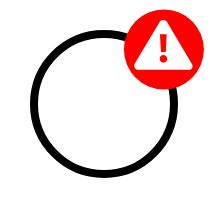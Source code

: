 <mxfile version="20.2.8"><diagram id="J2OuSg8uE9UjYtb7iVZ3" name="Seite-1"><mxGraphModel dx="424" dy="289" grid="1" gridSize="10" guides="1" tooltips="1" connect="1" arrows="1" fold="1" page="1" pageScale="1" pageWidth="827" pageHeight="1169" math="0" shadow="0"><root><mxCell id="0"/><mxCell id="1" parent="0"/><mxCell id="2fzbyC-D7VHDUG5oGD5O-2" value="" style="whiteSpace=wrap;html=1;aspect=fixed;fillColor=none;strokeColor=none;" vertex="1" parent="1"><mxGeometry x="33.75" y="63.75" width="102.5" height="102.5" as="geometry"/></mxCell><mxCell id="hAJaRdIYze2g09QByDpZ-1" value="" style="ellipse;whiteSpace=wrap;html=1;aspect=fixed;strokeWidth=4;" parent="1" vertex="1"><mxGeometry x="50" y="80" width="70" height="70" as="geometry"/></mxCell><mxCell id="pNUTQX9ijJW0onmUyjxs-1" value="" style="ellipse;whiteSpace=wrap;html=1;aspect=fixed;strokeWidth=0;fillColor=#FF0000;strokeColor=none;" parent="1" vertex="1"><mxGeometry x="94.71" y="67.5" width="40" height="40" as="geometry"/></mxCell><mxCell id="na2XEyX6FowcAoHF-cJp-3" value="" style="verticalLabelPosition=bottom;html=1;verticalAlign=top;align=center;strokeColor=none;fillColor=#FFFFFF;shape=mxgraph.azure.azure_alert;" parent="1" vertex="1"><mxGeometry x="100" y="73" width="29.41" height="25" as="geometry"/></mxCell></root></mxGraphModel></diagram></mxfile>
